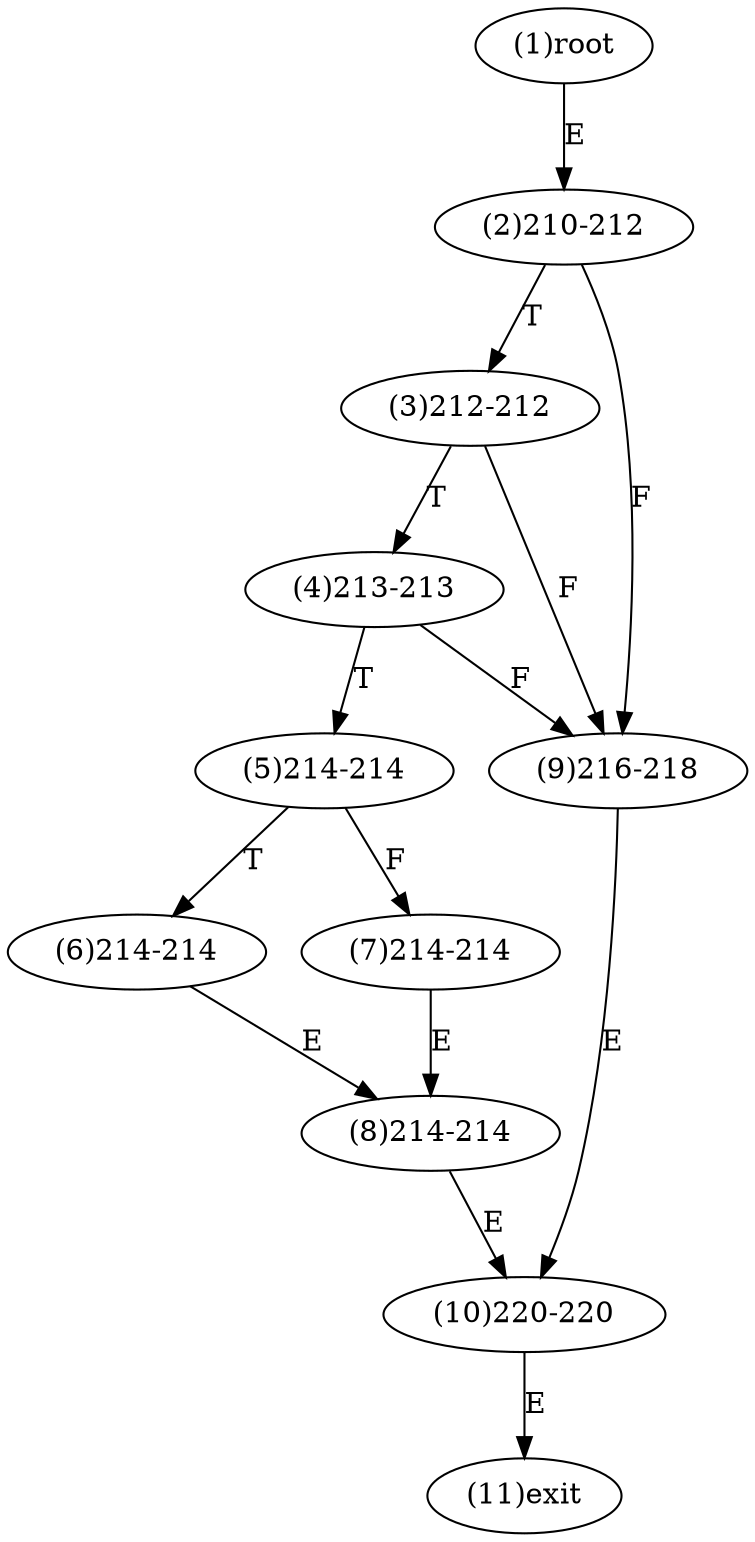 digraph "" { 
1[ label="(1)root"];
2[ label="(2)210-212"];
3[ label="(3)212-212"];
4[ label="(4)213-213"];
5[ label="(5)214-214"];
6[ label="(6)214-214"];
7[ label="(7)214-214"];
8[ label="(8)214-214"];
9[ label="(9)216-218"];
10[ label="(10)220-220"];
11[ label="(11)exit"];
1->2[ label="E"];
2->9[ label="F"];
2->3[ label="T"];
3->9[ label="F"];
3->4[ label="T"];
4->9[ label="F"];
4->5[ label="T"];
5->7[ label="F"];
5->6[ label="T"];
6->8[ label="E"];
7->8[ label="E"];
8->10[ label="E"];
9->10[ label="E"];
10->11[ label="E"];
}